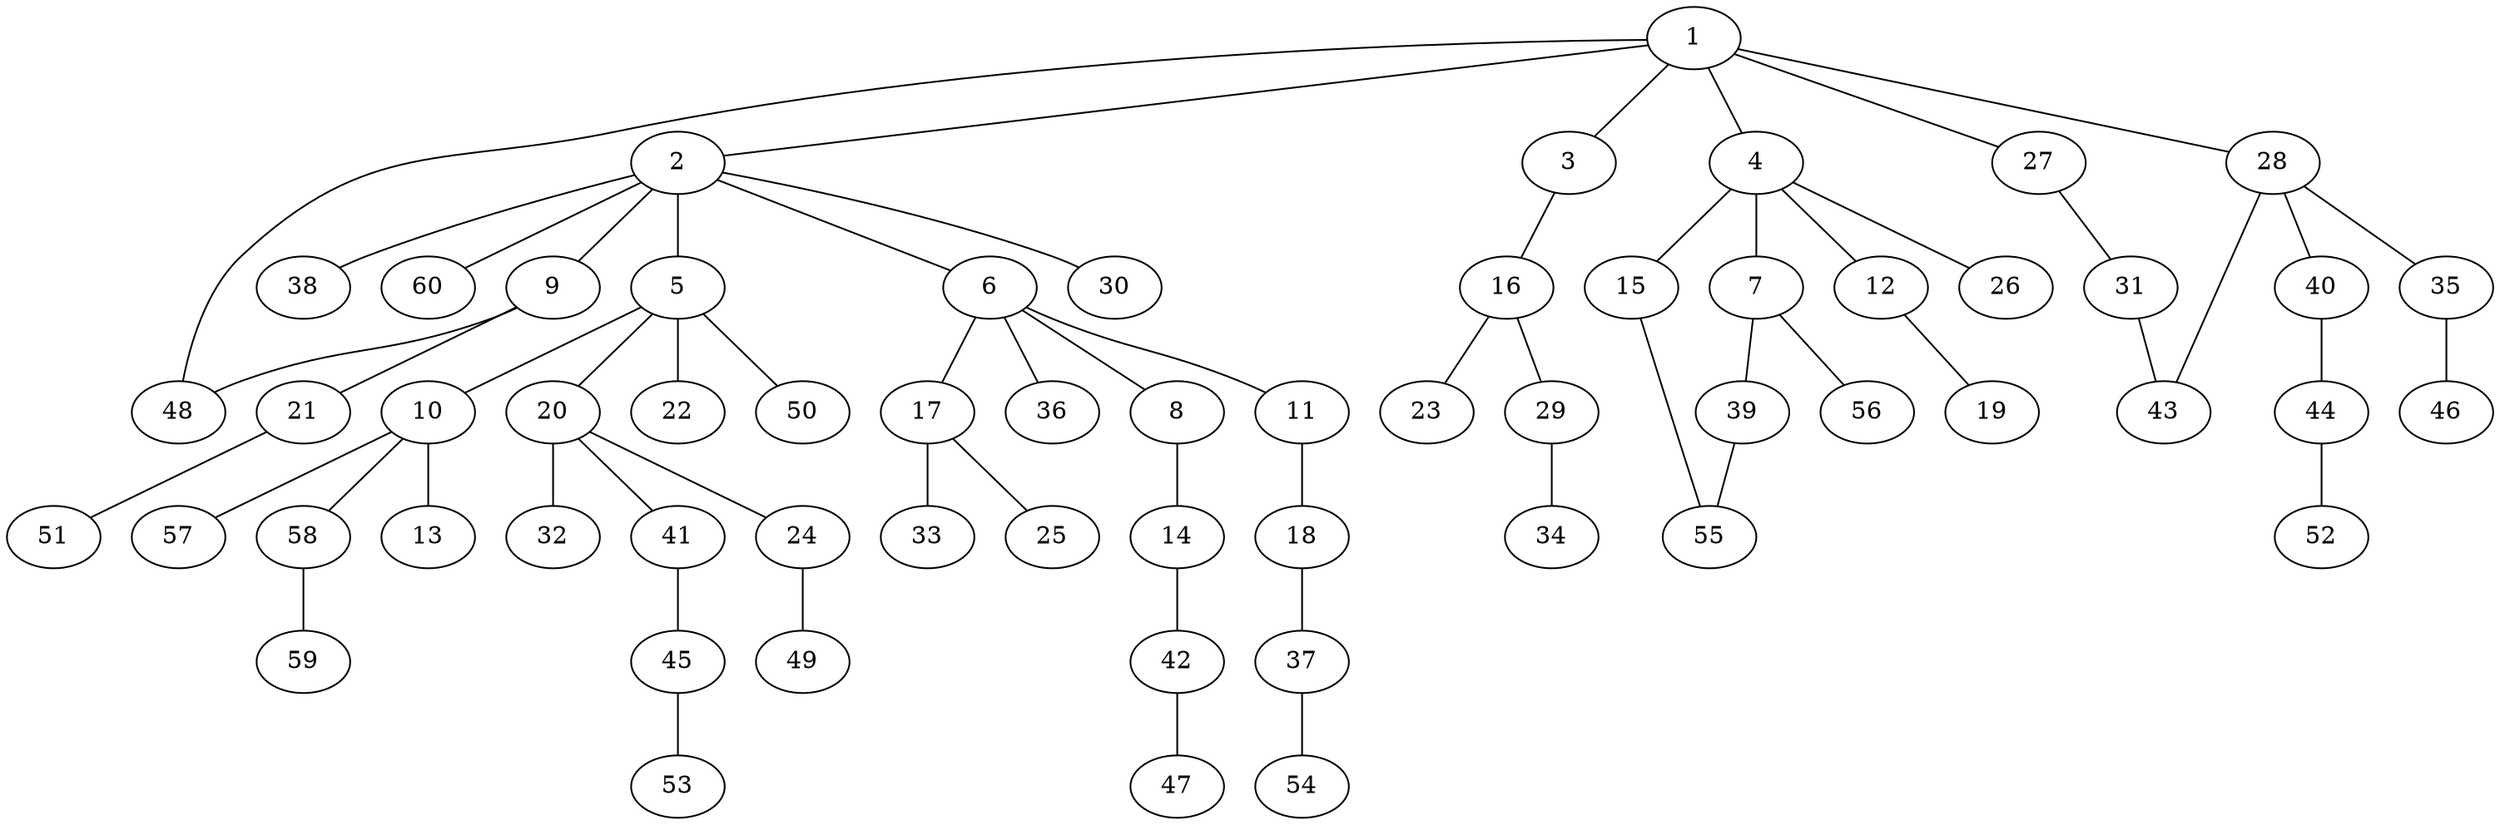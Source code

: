 graph graphname {1--2
1--3
1--4
1--27
1--28
1--48
2--5
2--6
2--9
2--30
2--38
2--60
3--16
4--7
4--12
4--15
4--26
5--10
5--20
5--22
5--50
6--8
6--11
6--17
6--36
7--39
7--56
8--14
9--21
9--48
10--13
10--57
10--58
11--18
12--19
14--42
15--55
16--23
16--29
17--25
17--33
18--37
20--24
20--32
20--41
21--51
24--49
27--31
28--35
28--40
28--43
29--34
31--43
35--46
37--54
39--55
40--44
41--45
42--47
44--52
45--53
58--59
}
